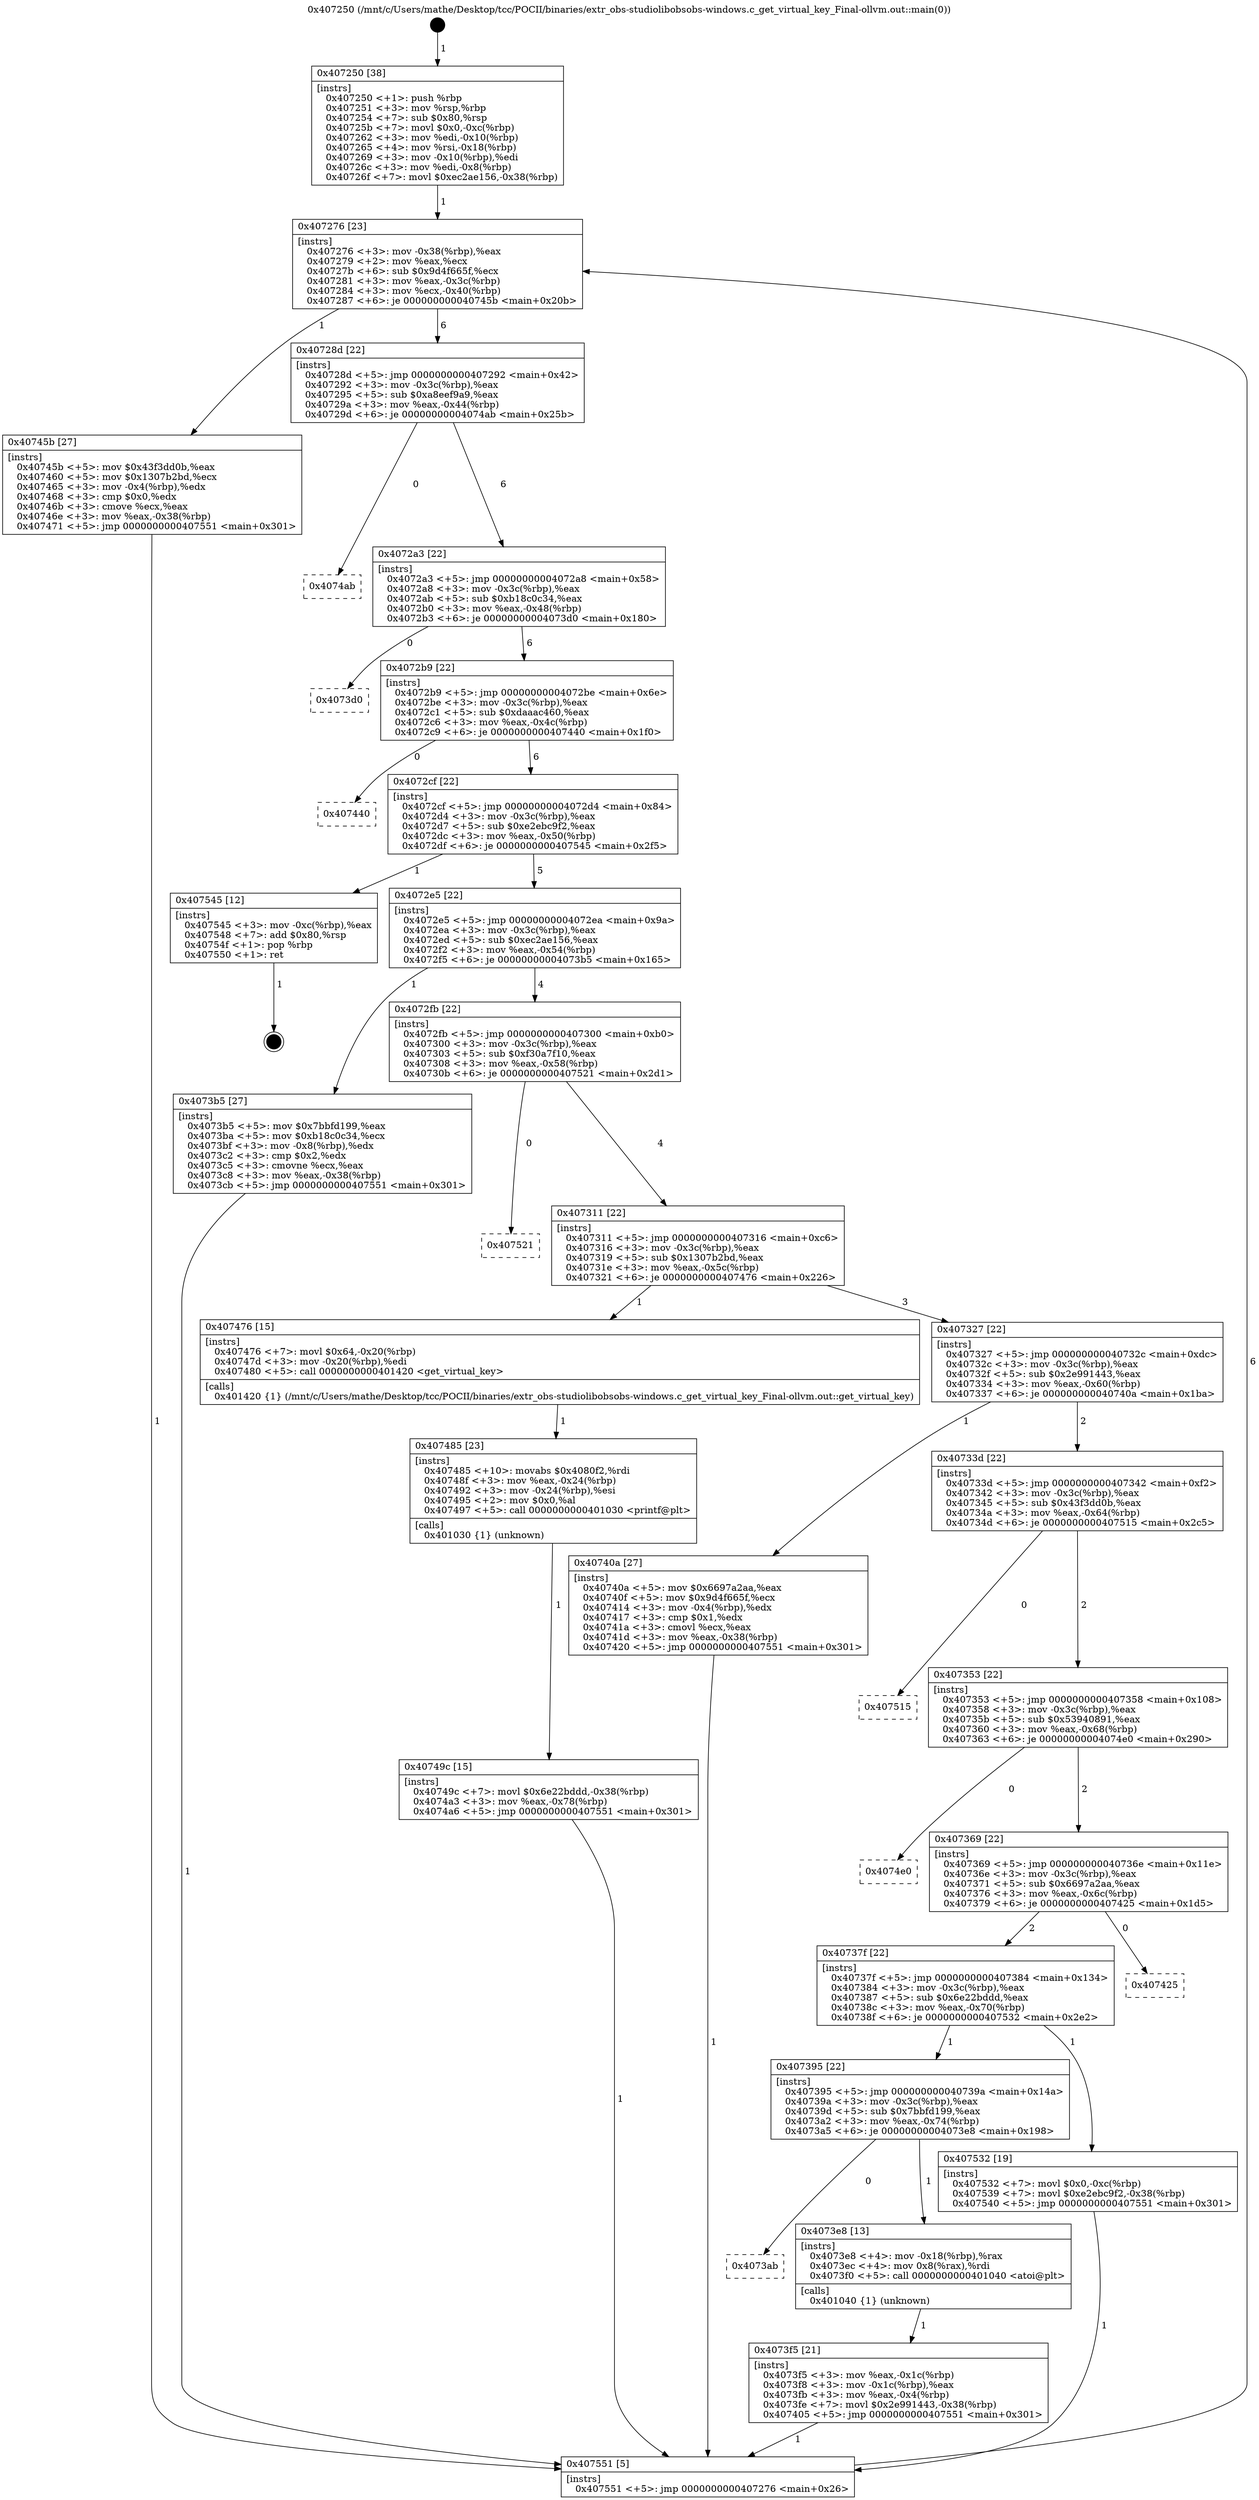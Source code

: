 digraph "0x407250" {
  label = "0x407250 (/mnt/c/Users/mathe/Desktop/tcc/POCII/binaries/extr_obs-studiolibobsobs-windows.c_get_virtual_key_Final-ollvm.out::main(0))"
  labelloc = "t"
  node[shape=record]

  Entry [label="",width=0.3,height=0.3,shape=circle,fillcolor=black,style=filled]
  "0x407276" [label="{
     0x407276 [23]\l
     | [instrs]\l
     &nbsp;&nbsp;0x407276 \<+3\>: mov -0x38(%rbp),%eax\l
     &nbsp;&nbsp;0x407279 \<+2\>: mov %eax,%ecx\l
     &nbsp;&nbsp;0x40727b \<+6\>: sub $0x9d4f665f,%ecx\l
     &nbsp;&nbsp;0x407281 \<+3\>: mov %eax,-0x3c(%rbp)\l
     &nbsp;&nbsp;0x407284 \<+3\>: mov %ecx,-0x40(%rbp)\l
     &nbsp;&nbsp;0x407287 \<+6\>: je 000000000040745b \<main+0x20b\>\l
  }"]
  "0x40745b" [label="{
     0x40745b [27]\l
     | [instrs]\l
     &nbsp;&nbsp;0x40745b \<+5\>: mov $0x43f3dd0b,%eax\l
     &nbsp;&nbsp;0x407460 \<+5\>: mov $0x1307b2bd,%ecx\l
     &nbsp;&nbsp;0x407465 \<+3\>: mov -0x4(%rbp),%edx\l
     &nbsp;&nbsp;0x407468 \<+3\>: cmp $0x0,%edx\l
     &nbsp;&nbsp;0x40746b \<+3\>: cmove %ecx,%eax\l
     &nbsp;&nbsp;0x40746e \<+3\>: mov %eax,-0x38(%rbp)\l
     &nbsp;&nbsp;0x407471 \<+5\>: jmp 0000000000407551 \<main+0x301\>\l
  }"]
  "0x40728d" [label="{
     0x40728d [22]\l
     | [instrs]\l
     &nbsp;&nbsp;0x40728d \<+5\>: jmp 0000000000407292 \<main+0x42\>\l
     &nbsp;&nbsp;0x407292 \<+3\>: mov -0x3c(%rbp),%eax\l
     &nbsp;&nbsp;0x407295 \<+5\>: sub $0xa8eef9a9,%eax\l
     &nbsp;&nbsp;0x40729a \<+3\>: mov %eax,-0x44(%rbp)\l
     &nbsp;&nbsp;0x40729d \<+6\>: je 00000000004074ab \<main+0x25b\>\l
  }"]
  Exit [label="",width=0.3,height=0.3,shape=circle,fillcolor=black,style=filled,peripheries=2]
  "0x4074ab" [label="{
     0x4074ab\l
  }", style=dashed]
  "0x4072a3" [label="{
     0x4072a3 [22]\l
     | [instrs]\l
     &nbsp;&nbsp;0x4072a3 \<+5\>: jmp 00000000004072a8 \<main+0x58\>\l
     &nbsp;&nbsp;0x4072a8 \<+3\>: mov -0x3c(%rbp),%eax\l
     &nbsp;&nbsp;0x4072ab \<+5\>: sub $0xb18c0c34,%eax\l
     &nbsp;&nbsp;0x4072b0 \<+3\>: mov %eax,-0x48(%rbp)\l
     &nbsp;&nbsp;0x4072b3 \<+6\>: je 00000000004073d0 \<main+0x180\>\l
  }"]
  "0x40749c" [label="{
     0x40749c [15]\l
     | [instrs]\l
     &nbsp;&nbsp;0x40749c \<+7\>: movl $0x6e22bddd,-0x38(%rbp)\l
     &nbsp;&nbsp;0x4074a3 \<+3\>: mov %eax,-0x78(%rbp)\l
     &nbsp;&nbsp;0x4074a6 \<+5\>: jmp 0000000000407551 \<main+0x301\>\l
  }"]
  "0x4073d0" [label="{
     0x4073d0\l
  }", style=dashed]
  "0x4072b9" [label="{
     0x4072b9 [22]\l
     | [instrs]\l
     &nbsp;&nbsp;0x4072b9 \<+5\>: jmp 00000000004072be \<main+0x6e\>\l
     &nbsp;&nbsp;0x4072be \<+3\>: mov -0x3c(%rbp),%eax\l
     &nbsp;&nbsp;0x4072c1 \<+5\>: sub $0xdaaac460,%eax\l
     &nbsp;&nbsp;0x4072c6 \<+3\>: mov %eax,-0x4c(%rbp)\l
     &nbsp;&nbsp;0x4072c9 \<+6\>: je 0000000000407440 \<main+0x1f0\>\l
  }"]
  "0x407485" [label="{
     0x407485 [23]\l
     | [instrs]\l
     &nbsp;&nbsp;0x407485 \<+10\>: movabs $0x4080f2,%rdi\l
     &nbsp;&nbsp;0x40748f \<+3\>: mov %eax,-0x24(%rbp)\l
     &nbsp;&nbsp;0x407492 \<+3\>: mov -0x24(%rbp),%esi\l
     &nbsp;&nbsp;0x407495 \<+2\>: mov $0x0,%al\l
     &nbsp;&nbsp;0x407497 \<+5\>: call 0000000000401030 \<printf@plt\>\l
     | [calls]\l
     &nbsp;&nbsp;0x401030 \{1\} (unknown)\l
  }"]
  "0x407440" [label="{
     0x407440\l
  }", style=dashed]
  "0x4072cf" [label="{
     0x4072cf [22]\l
     | [instrs]\l
     &nbsp;&nbsp;0x4072cf \<+5\>: jmp 00000000004072d4 \<main+0x84\>\l
     &nbsp;&nbsp;0x4072d4 \<+3\>: mov -0x3c(%rbp),%eax\l
     &nbsp;&nbsp;0x4072d7 \<+5\>: sub $0xe2ebc9f2,%eax\l
     &nbsp;&nbsp;0x4072dc \<+3\>: mov %eax,-0x50(%rbp)\l
     &nbsp;&nbsp;0x4072df \<+6\>: je 0000000000407545 \<main+0x2f5\>\l
  }"]
  "0x4073f5" [label="{
     0x4073f5 [21]\l
     | [instrs]\l
     &nbsp;&nbsp;0x4073f5 \<+3\>: mov %eax,-0x1c(%rbp)\l
     &nbsp;&nbsp;0x4073f8 \<+3\>: mov -0x1c(%rbp),%eax\l
     &nbsp;&nbsp;0x4073fb \<+3\>: mov %eax,-0x4(%rbp)\l
     &nbsp;&nbsp;0x4073fe \<+7\>: movl $0x2e991443,-0x38(%rbp)\l
     &nbsp;&nbsp;0x407405 \<+5\>: jmp 0000000000407551 \<main+0x301\>\l
  }"]
  "0x407545" [label="{
     0x407545 [12]\l
     | [instrs]\l
     &nbsp;&nbsp;0x407545 \<+3\>: mov -0xc(%rbp),%eax\l
     &nbsp;&nbsp;0x407548 \<+7\>: add $0x80,%rsp\l
     &nbsp;&nbsp;0x40754f \<+1\>: pop %rbp\l
     &nbsp;&nbsp;0x407550 \<+1\>: ret\l
  }"]
  "0x4072e5" [label="{
     0x4072e5 [22]\l
     | [instrs]\l
     &nbsp;&nbsp;0x4072e5 \<+5\>: jmp 00000000004072ea \<main+0x9a\>\l
     &nbsp;&nbsp;0x4072ea \<+3\>: mov -0x3c(%rbp),%eax\l
     &nbsp;&nbsp;0x4072ed \<+5\>: sub $0xec2ae156,%eax\l
     &nbsp;&nbsp;0x4072f2 \<+3\>: mov %eax,-0x54(%rbp)\l
     &nbsp;&nbsp;0x4072f5 \<+6\>: je 00000000004073b5 \<main+0x165\>\l
  }"]
  "0x4073ab" [label="{
     0x4073ab\l
  }", style=dashed]
  "0x4073b5" [label="{
     0x4073b5 [27]\l
     | [instrs]\l
     &nbsp;&nbsp;0x4073b5 \<+5\>: mov $0x7bbfd199,%eax\l
     &nbsp;&nbsp;0x4073ba \<+5\>: mov $0xb18c0c34,%ecx\l
     &nbsp;&nbsp;0x4073bf \<+3\>: mov -0x8(%rbp),%edx\l
     &nbsp;&nbsp;0x4073c2 \<+3\>: cmp $0x2,%edx\l
     &nbsp;&nbsp;0x4073c5 \<+3\>: cmovne %ecx,%eax\l
     &nbsp;&nbsp;0x4073c8 \<+3\>: mov %eax,-0x38(%rbp)\l
     &nbsp;&nbsp;0x4073cb \<+5\>: jmp 0000000000407551 \<main+0x301\>\l
  }"]
  "0x4072fb" [label="{
     0x4072fb [22]\l
     | [instrs]\l
     &nbsp;&nbsp;0x4072fb \<+5\>: jmp 0000000000407300 \<main+0xb0\>\l
     &nbsp;&nbsp;0x407300 \<+3\>: mov -0x3c(%rbp),%eax\l
     &nbsp;&nbsp;0x407303 \<+5\>: sub $0xf30a7f10,%eax\l
     &nbsp;&nbsp;0x407308 \<+3\>: mov %eax,-0x58(%rbp)\l
     &nbsp;&nbsp;0x40730b \<+6\>: je 0000000000407521 \<main+0x2d1\>\l
  }"]
  "0x407551" [label="{
     0x407551 [5]\l
     | [instrs]\l
     &nbsp;&nbsp;0x407551 \<+5\>: jmp 0000000000407276 \<main+0x26\>\l
  }"]
  "0x407250" [label="{
     0x407250 [38]\l
     | [instrs]\l
     &nbsp;&nbsp;0x407250 \<+1\>: push %rbp\l
     &nbsp;&nbsp;0x407251 \<+3\>: mov %rsp,%rbp\l
     &nbsp;&nbsp;0x407254 \<+7\>: sub $0x80,%rsp\l
     &nbsp;&nbsp;0x40725b \<+7\>: movl $0x0,-0xc(%rbp)\l
     &nbsp;&nbsp;0x407262 \<+3\>: mov %edi,-0x10(%rbp)\l
     &nbsp;&nbsp;0x407265 \<+4\>: mov %rsi,-0x18(%rbp)\l
     &nbsp;&nbsp;0x407269 \<+3\>: mov -0x10(%rbp),%edi\l
     &nbsp;&nbsp;0x40726c \<+3\>: mov %edi,-0x8(%rbp)\l
     &nbsp;&nbsp;0x40726f \<+7\>: movl $0xec2ae156,-0x38(%rbp)\l
  }"]
  "0x4073e8" [label="{
     0x4073e8 [13]\l
     | [instrs]\l
     &nbsp;&nbsp;0x4073e8 \<+4\>: mov -0x18(%rbp),%rax\l
     &nbsp;&nbsp;0x4073ec \<+4\>: mov 0x8(%rax),%rdi\l
     &nbsp;&nbsp;0x4073f0 \<+5\>: call 0000000000401040 \<atoi@plt\>\l
     | [calls]\l
     &nbsp;&nbsp;0x401040 \{1\} (unknown)\l
  }"]
  "0x407521" [label="{
     0x407521\l
  }", style=dashed]
  "0x407311" [label="{
     0x407311 [22]\l
     | [instrs]\l
     &nbsp;&nbsp;0x407311 \<+5\>: jmp 0000000000407316 \<main+0xc6\>\l
     &nbsp;&nbsp;0x407316 \<+3\>: mov -0x3c(%rbp),%eax\l
     &nbsp;&nbsp;0x407319 \<+5\>: sub $0x1307b2bd,%eax\l
     &nbsp;&nbsp;0x40731e \<+3\>: mov %eax,-0x5c(%rbp)\l
     &nbsp;&nbsp;0x407321 \<+6\>: je 0000000000407476 \<main+0x226\>\l
  }"]
  "0x407395" [label="{
     0x407395 [22]\l
     | [instrs]\l
     &nbsp;&nbsp;0x407395 \<+5\>: jmp 000000000040739a \<main+0x14a\>\l
     &nbsp;&nbsp;0x40739a \<+3\>: mov -0x3c(%rbp),%eax\l
     &nbsp;&nbsp;0x40739d \<+5\>: sub $0x7bbfd199,%eax\l
     &nbsp;&nbsp;0x4073a2 \<+3\>: mov %eax,-0x74(%rbp)\l
     &nbsp;&nbsp;0x4073a5 \<+6\>: je 00000000004073e8 \<main+0x198\>\l
  }"]
  "0x407476" [label="{
     0x407476 [15]\l
     | [instrs]\l
     &nbsp;&nbsp;0x407476 \<+7\>: movl $0x64,-0x20(%rbp)\l
     &nbsp;&nbsp;0x40747d \<+3\>: mov -0x20(%rbp),%edi\l
     &nbsp;&nbsp;0x407480 \<+5\>: call 0000000000401420 \<get_virtual_key\>\l
     | [calls]\l
     &nbsp;&nbsp;0x401420 \{1\} (/mnt/c/Users/mathe/Desktop/tcc/POCII/binaries/extr_obs-studiolibobsobs-windows.c_get_virtual_key_Final-ollvm.out::get_virtual_key)\l
  }"]
  "0x407327" [label="{
     0x407327 [22]\l
     | [instrs]\l
     &nbsp;&nbsp;0x407327 \<+5\>: jmp 000000000040732c \<main+0xdc\>\l
     &nbsp;&nbsp;0x40732c \<+3\>: mov -0x3c(%rbp),%eax\l
     &nbsp;&nbsp;0x40732f \<+5\>: sub $0x2e991443,%eax\l
     &nbsp;&nbsp;0x407334 \<+3\>: mov %eax,-0x60(%rbp)\l
     &nbsp;&nbsp;0x407337 \<+6\>: je 000000000040740a \<main+0x1ba\>\l
  }"]
  "0x407532" [label="{
     0x407532 [19]\l
     | [instrs]\l
     &nbsp;&nbsp;0x407532 \<+7\>: movl $0x0,-0xc(%rbp)\l
     &nbsp;&nbsp;0x407539 \<+7\>: movl $0xe2ebc9f2,-0x38(%rbp)\l
     &nbsp;&nbsp;0x407540 \<+5\>: jmp 0000000000407551 \<main+0x301\>\l
  }"]
  "0x40740a" [label="{
     0x40740a [27]\l
     | [instrs]\l
     &nbsp;&nbsp;0x40740a \<+5\>: mov $0x6697a2aa,%eax\l
     &nbsp;&nbsp;0x40740f \<+5\>: mov $0x9d4f665f,%ecx\l
     &nbsp;&nbsp;0x407414 \<+3\>: mov -0x4(%rbp),%edx\l
     &nbsp;&nbsp;0x407417 \<+3\>: cmp $0x1,%edx\l
     &nbsp;&nbsp;0x40741a \<+3\>: cmovl %ecx,%eax\l
     &nbsp;&nbsp;0x40741d \<+3\>: mov %eax,-0x38(%rbp)\l
     &nbsp;&nbsp;0x407420 \<+5\>: jmp 0000000000407551 \<main+0x301\>\l
  }"]
  "0x40733d" [label="{
     0x40733d [22]\l
     | [instrs]\l
     &nbsp;&nbsp;0x40733d \<+5\>: jmp 0000000000407342 \<main+0xf2\>\l
     &nbsp;&nbsp;0x407342 \<+3\>: mov -0x3c(%rbp),%eax\l
     &nbsp;&nbsp;0x407345 \<+5\>: sub $0x43f3dd0b,%eax\l
     &nbsp;&nbsp;0x40734a \<+3\>: mov %eax,-0x64(%rbp)\l
     &nbsp;&nbsp;0x40734d \<+6\>: je 0000000000407515 \<main+0x2c5\>\l
  }"]
  "0x40737f" [label="{
     0x40737f [22]\l
     | [instrs]\l
     &nbsp;&nbsp;0x40737f \<+5\>: jmp 0000000000407384 \<main+0x134\>\l
     &nbsp;&nbsp;0x407384 \<+3\>: mov -0x3c(%rbp),%eax\l
     &nbsp;&nbsp;0x407387 \<+5\>: sub $0x6e22bddd,%eax\l
     &nbsp;&nbsp;0x40738c \<+3\>: mov %eax,-0x70(%rbp)\l
     &nbsp;&nbsp;0x40738f \<+6\>: je 0000000000407532 \<main+0x2e2\>\l
  }"]
  "0x407515" [label="{
     0x407515\l
  }", style=dashed]
  "0x407353" [label="{
     0x407353 [22]\l
     | [instrs]\l
     &nbsp;&nbsp;0x407353 \<+5\>: jmp 0000000000407358 \<main+0x108\>\l
     &nbsp;&nbsp;0x407358 \<+3\>: mov -0x3c(%rbp),%eax\l
     &nbsp;&nbsp;0x40735b \<+5\>: sub $0x53940891,%eax\l
     &nbsp;&nbsp;0x407360 \<+3\>: mov %eax,-0x68(%rbp)\l
     &nbsp;&nbsp;0x407363 \<+6\>: je 00000000004074e0 \<main+0x290\>\l
  }"]
  "0x407425" [label="{
     0x407425\l
  }", style=dashed]
  "0x4074e0" [label="{
     0x4074e0\l
  }", style=dashed]
  "0x407369" [label="{
     0x407369 [22]\l
     | [instrs]\l
     &nbsp;&nbsp;0x407369 \<+5\>: jmp 000000000040736e \<main+0x11e\>\l
     &nbsp;&nbsp;0x40736e \<+3\>: mov -0x3c(%rbp),%eax\l
     &nbsp;&nbsp;0x407371 \<+5\>: sub $0x6697a2aa,%eax\l
     &nbsp;&nbsp;0x407376 \<+3\>: mov %eax,-0x6c(%rbp)\l
     &nbsp;&nbsp;0x407379 \<+6\>: je 0000000000407425 \<main+0x1d5\>\l
  }"]
  Entry -> "0x407250" [label=" 1"]
  "0x407276" -> "0x40745b" [label=" 1"]
  "0x407276" -> "0x40728d" [label=" 6"]
  "0x407545" -> Exit [label=" 1"]
  "0x40728d" -> "0x4074ab" [label=" 0"]
  "0x40728d" -> "0x4072a3" [label=" 6"]
  "0x407532" -> "0x407551" [label=" 1"]
  "0x4072a3" -> "0x4073d0" [label=" 0"]
  "0x4072a3" -> "0x4072b9" [label=" 6"]
  "0x40749c" -> "0x407551" [label=" 1"]
  "0x4072b9" -> "0x407440" [label=" 0"]
  "0x4072b9" -> "0x4072cf" [label=" 6"]
  "0x407485" -> "0x40749c" [label=" 1"]
  "0x4072cf" -> "0x407545" [label=" 1"]
  "0x4072cf" -> "0x4072e5" [label=" 5"]
  "0x407476" -> "0x407485" [label=" 1"]
  "0x4072e5" -> "0x4073b5" [label=" 1"]
  "0x4072e5" -> "0x4072fb" [label=" 4"]
  "0x4073b5" -> "0x407551" [label=" 1"]
  "0x407250" -> "0x407276" [label=" 1"]
  "0x407551" -> "0x407276" [label=" 6"]
  "0x40745b" -> "0x407551" [label=" 1"]
  "0x4072fb" -> "0x407521" [label=" 0"]
  "0x4072fb" -> "0x407311" [label=" 4"]
  "0x40740a" -> "0x407551" [label=" 1"]
  "0x407311" -> "0x407476" [label=" 1"]
  "0x407311" -> "0x407327" [label=" 3"]
  "0x4073e8" -> "0x4073f5" [label=" 1"]
  "0x407327" -> "0x40740a" [label=" 1"]
  "0x407327" -> "0x40733d" [label=" 2"]
  "0x407395" -> "0x4073ab" [label=" 0"]
  "0x40733d" -> "0x407515" [label=" 0"]
  "0x40733d" -> "0x407353" [label=" 2"]
  "0x4073f5" -> "0x407551" [label=" 1"]
  "0x407353" -> "0x4074e0" [label=" 0"]
  "0x407353" -> "0x407369" [label=" 2"]
  "0x40737f" -> "0x407395" [label=" 1"]
  "0x407369" -> "0x407425" [label=" 0"]
  "0x407369" -> "0x40737f" [label=" 2"]
  "0x407395" -> "0x4073e8" [label=" 1"]
  "0x40737f" -> "0x407532" [label=" 1"]
}
